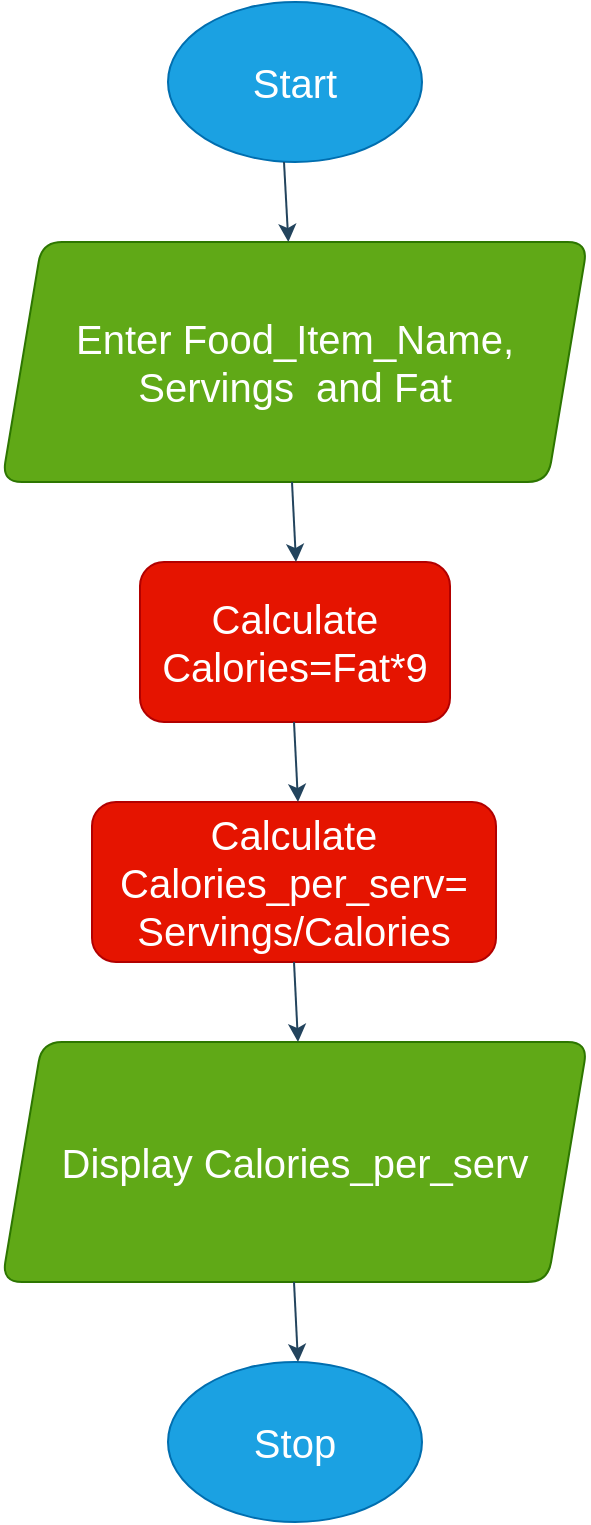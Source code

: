 <mxfile version="24.7.16">
  <diagram name="Page-1" id="iva2wtmsDmutVhJ2b_QY">
    <mxGraphModel dx="2333" dy="1238" grid="1" gridSize="10" guides="1" tooltips="1" connect="1" arrows="1" fold="1" page="1" pageScale="1" pageWidth="850" pageHeight="1100" math="0" shadow="0">
      <root>
        <mxCell id="0" />
        <mxCell id="1" parent="0" />
        <mxCell id="AKkWTC3-3abUNbfM5H5E-1" value="Start" style="ellipse;whiteSpace=wrap;html=1;strokeWidth=1;spacing=2;fontSize=20;labelBackgroundColor=none;fillColor=#1ba1e2;strokeColor=#006EAF;rounded=1;fontColor=#ffffff;" vertex="1" parent="1">
          <mxGeometry x="362" y="161" width="127" height="80" as="geometry" />
        </mxCell>
        <mxCell id="AKkWTC3-3abUNbfM5H5E-3" value="&lt;font style=&quot;font-size: 20px;&quot;&gt;Enter Food_Item_Name,&lt;/font&gt;&lt;div&gt;&lt;font style=&quot;font-size: 20px;&quot;&gt;Servings&amp;nbsp; and Fat&lt;/font&gt;&lt;/div&gt;" style="shape=parallelogram;perimeter=parallelogramPerimeter;whiteSpace=wrap;html=1;fixedSize=1;labelBackgroundColor=none;fillColor=#60a917;strokeColor=#2D7600;fontColor=#ffffff;rounded=1;" vertex="1" parent="1">
          <mxGeometry x="279" y="281" width="292.87" height="120" as="geometry" />
        </mxCell>
        <mxCell id="AKkWTC3-3abUNbfM5H5E-4" value="&lt;span style=&quot;font-size: 20px;&quot;&gt;Calculate Calories=Fat*9&lt;/span&gt;" style="rounded=1;whiteSpace=wrap;html=1;labelBackgroundColor=none;fillColor=#e51400;strokeColor=#B20000;fontColor=#ffffff;" vertex="1" parent="1">
          <mxGeometry x="348" y="441" width="155" height="80" as="geometry" />
        </mxCell>
        <mxCell id="AKkWTC3-3abUNbfM5H5E-5" value="&lt;span style=&quot;font-size: 20px;&quot;&gt;Calculate&lt;/span&gt;&lt;div&gt;&lt;span style=&quot;font-size: 20px;&quot;&gt;Calories_per_serv=&lt;/span&gt;&lt;div&gt;&lt;span style=&quot;font-size: 20px;&quot;&gt;Servings/Calories&lt;/span&gt;&lt;/div&gt;&lt;/div&gt;" style="rounded=1;whiteSpace=wrap;html=1;labelBackgroundColor=none;fillColor=#e51400;strokeColor=#B20000;fontColor=#ffffff;" vertex="1" parent="1">
          <mxGeometry x="324" y="561" width="202" height="80" as="geometry" />
        </mxCell>
        <mxCell id="AKkWTC3-3abUNbfM5H5E-9" value="Stop" style="ellipse;whiteSpace=wrap;html=1;strokeWidth=1;spacing=2;fontSize=20;labelBackgroundColor=none;fillColor=#1ba1e2;strokeColor=#006EAF;fontColor=#ffffff;rounded=1;" vertex="1" parent="1">
          <mxGeometry x="362" y="841" width="127" height="80" as="geometry" />
        </mxCell>
        <mxCell id="AKkWTC3-3abUNbfM5H5E-10" value="&lt;span style=&quot;font-size: 20px;&quot;&gt;Display Calories_per_serv&lt;/span&gt;" style="shape=parallelogram;perimeter=parallelogramPerimeter;whiteSpace=wrap;html=1;fixedSize=1;labelBackgroundColor=none;fillColor=#60a917;strokeColor=#2D7600;fontColor=#ffffff;rounded=1;" vertex="1" parent="1">
          <mxGeometry x="279" y="681" width="292.87" height="120" as="geometry" />
        </mxCell>
        <mxCell id="AKkWTC3-3abUNbfM5H5E-11" value="" style="endArrow=classic;html=1;rounded=1;labelBackgroundColor=none;strokeColor=#23445D;fontColor=default;" edge="1" parent="1" target="AKkWTC3-3abUNbfM5H5E-3">
          <mxGeometry width="50" height="50" relative="1" as="geometry">
            <mxPoint x="420" y="241" as="sourcePoint" />
            <mxPoint x="470" y="191" as="targetPoint" />
          </mxGeometry>
        </mxCell>
        <mxCell id="AKkWTC3-3abUNbfM5H5E-12" value="" style="endArrow=classic;html=1;rounded=1;labelBackgroundColor=none;strokeColor=#23445D;fontColor=default;" edge="1" parent="1">
          <mxGeometry width="50" height="50" relative="1" as="geometry">
            <mxPoint x="424" y="401" as="sourcePoint" />
            <mxPoint x="426" y="441" as="targetPoint" />
          </mxGeometry>
        </mxCell>
        <mxCell id="AKkWTC3-3abUNbfM5H5E-14" value="" style="endArrow=classic;html=1;rounded=1;labelBackgroundColor=none;strokeColor=#23445D;fontColor=default;" edge="1" parent="1">
          <mxGeometry width="50" height="50" relative="1" as="geometry">
            <mxPoint x="425" y="521" as="sourcePoint" />
            <mxPoint x="427" y="561" as="targetPoint" />
          </mxGeometry>
        </mxCell>
        <mxCell id="AKkWTC3-3abUNbfM5H5E-15" value="" style="endArrow=classic;html=1;rounded=1;labelBackgroundColor=none;strokeColor=#23445D;fontColor=default;" edge="1" parent="1">
          <mxGeometry width="50" height="50" relative="1" as="geometry">
            <mxPoint x="425" y="641" as="sourcePoint" />
            <mxPoint x="427" y="681" as="targetPoint" />
          </mxGeometry>
        </mxCell>
        <mxCell id="AKkWTC3-3abUNbfM5H5E-16" value="" style="endArrow=classic;html=1;rounded=1;labelBackgroundColor=none;strokeColor=#23445D;fontColor=default;" edge="1" parent="1">
          <mxGeometry width="50" height="50" relative="1" as="geometry">
            <mxPoint x="425" y="801" as="sourcePoint" />
            <mxPoint x="427" y="841" as="targetPoint" />
          </mxGeometry>
        </mxCell>
      </root>
    </mxGraphModel>
  </diagram>
</mxfile>
